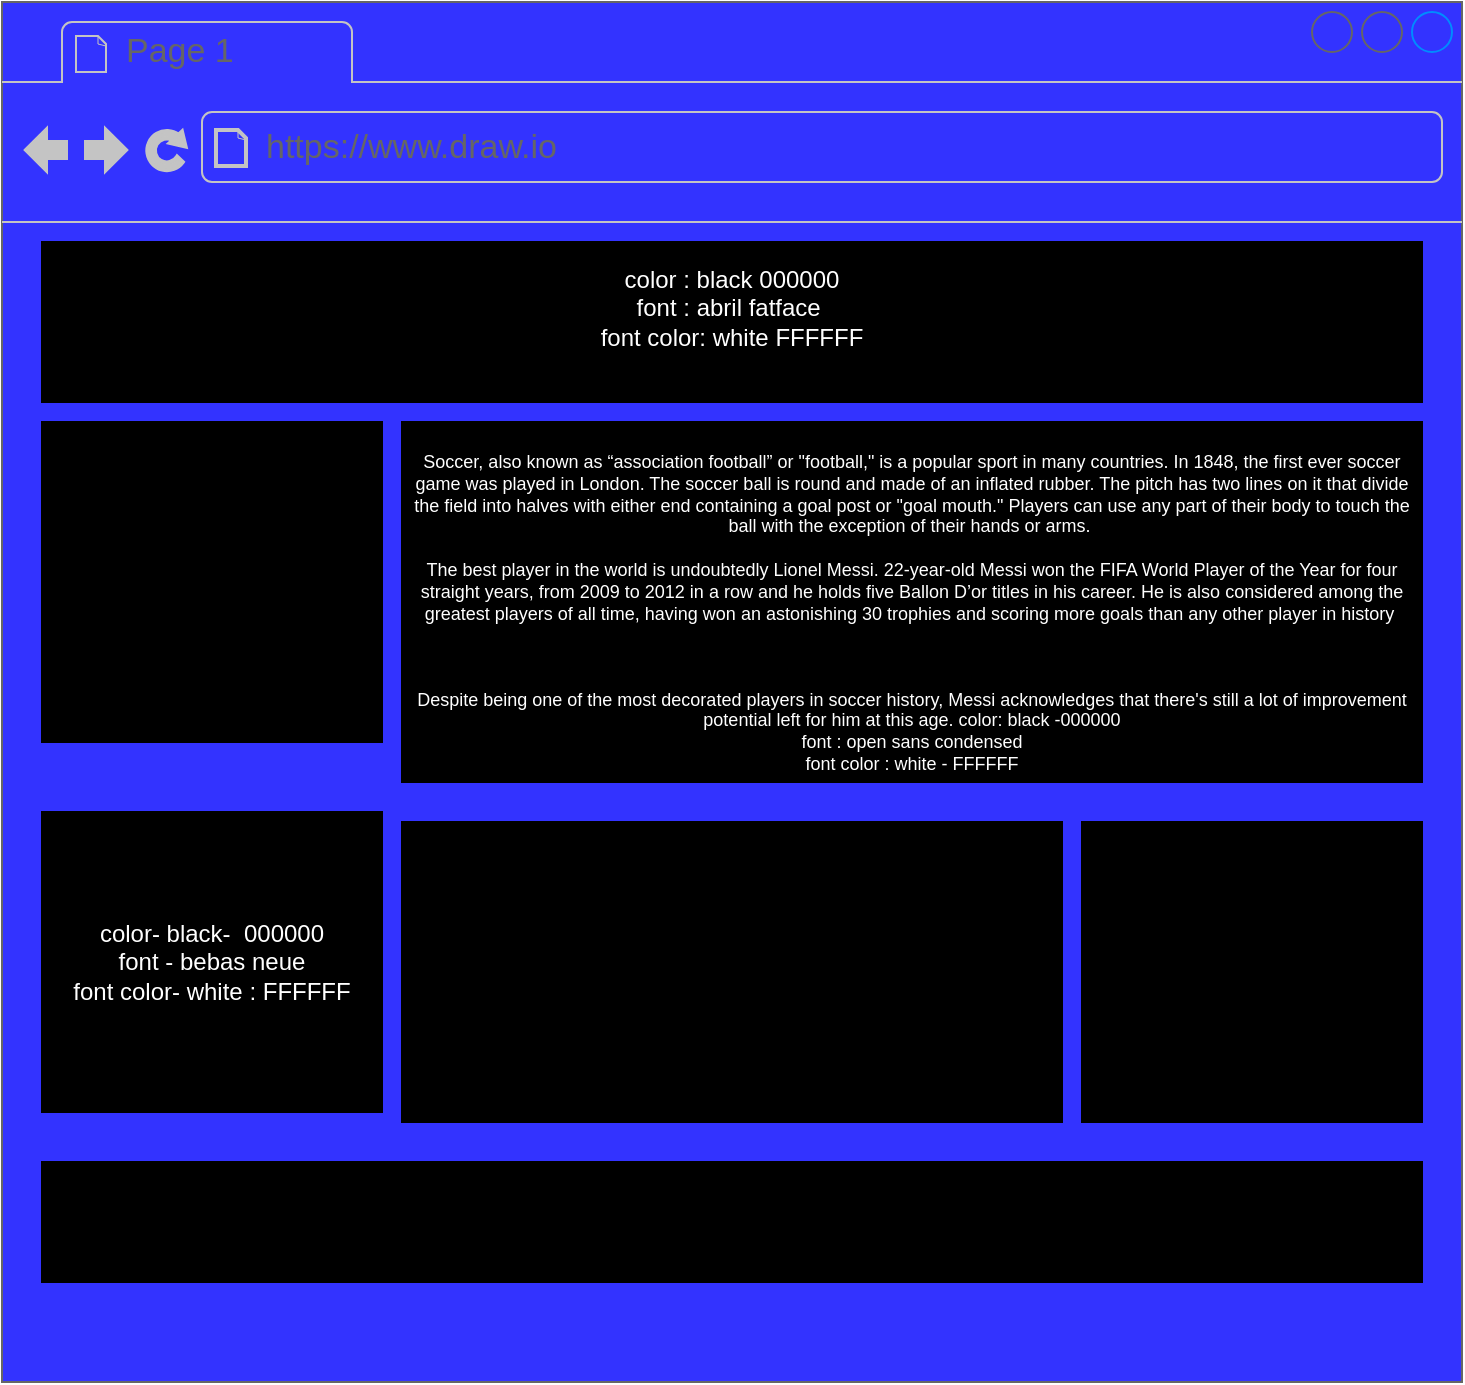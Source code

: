 <mxfile version="14.6.13" type="github">
  <diagram id="9ChLVKDSkkU8cMqm8fkP" name="Page-1">
    <mxGraphModel dx="2272" dy="794" grid="1" gridSize="10" guides="1" tooltips="1" connect="1" arrows="1" fold="1" page="1" pageScale="1" pageWidth="850" pageHeight="1100" math="0" shadow="0">
      <root>
        <mxCell id="0" />
        <mxCell id="1" parent="0" />
        <mxCell id="jGPMlaa6ZxwcfQv7aikW-13" value="f" style="strokeWidth=1;shadow=0;dashed=0;align=center;html=1;shape=mxgraph.mockup.containers.browserWindow;rSize=0;strokeColor=#666666;strokeColor2=#008cff;strokeColor3=#c4c4c4;mainText=,;recursiveResize=0;fillColor=#3333FF;fontColor=#FFFFFF;" parent="1" vertex="1">
          <mxGeometry x="-550" y="70" width="730" height="690" as="geometry" />
        </mxCell>
        <mxCell id="jGPMlaa6ZxwcfQv7aikW-14" value="Page 1" style="strokeWidth=1;shadow=0;dashed=0;align=center;html=1;shape=mxgraph.mockup.containers.anchor;fontSize=17;fontColor=#666666;align=left;" parent="jGPMlaa6ZxwcfQv7aikW-13" vertex="1">
          <mxGeometry x="60" y="12" width="110" height="26" as="geometry" />
        </mxCell>
        <mxCell id="jGPMlaa6ZxwcfQv7aikW-15" value="https://www.draw.io" style="strokeWidth=1;shadow=0;dashed=0;align=center;html=1;shape=mxgraph.mockup.containers.anchor;rSize=0;fontSize=17;fontColor=#666666;align=left;" parent="jGPMlaa6ZxwcfQv7aikW-13" vertex="1">
          <mxGeometry x="130" y="60" width="250" height="26" as="geometry" />
        </mxCell>
        <mxCell id="jGPMlaa6ZxwcfQv7aikW-16" value="&lt;font color=&quot;#ffffff&quot;&gt;color : black&amp;nbsp;000000&lt;br&gt;font : abril fatface&amp;nbsp;&lt;br&gt;font color: white FFFFFF&lt;br&gt;&amp;nbsp;&lt;br&gt;&lt;/font&gt;" style="rounded=0;whiteSpace=wrap;html=1;fillColor=#000000;" parent="jGPMlaa6ZxwcfQv7aikW-13" vertex="1">
          <mxGeometry x="20" y="120" width="690" height="80" as="geometry" />
        </mxCell>
        <mxCell id="jGPMlaa6ZxwcfQv7aikW-17" style="edgeStyle=orthogonalEdgeStyle;rounded=0;orthogonalLoop=1;jettySize=auto;html=1;exitX=0.5;exitY=1;exitDx=0;exitDy=0;" parent="jGPMlaa6ZxwcfQv7aikW-13" source="jGPMlaa6ZxwcfQv7aikW-16" edge="1">
          <mxGeometry relative="1" as="geometry">
            <mxPoint x="330" y="190" as="targetPoint" />
          </mxGeometry>
        </mxCell>
        <mxCell id="jGPMlaa6ZxwcfQv7aikW-18" style="edgeStyle=orthogonalEdgeStyle;rounded=0;orthogonalLoop=1;jettySize=auto;html=1;exitX=0.5;exitY=1;exitDx=0;exitDy=0;" parent="jGPMlaa6ZxwcfQv7aikW-13" source="jGPMlaa6ZxwcfQv7aikW-16" target="jGPMlaa6ZxwcfQv7aikW-16" edge="1">
          <mxGeometry relative="1" as="geometry" />
        </mxCell>
        <mxCell id="jGPMlaa6ZxwcfQv7aikW-22" value="&lt;font style=&quot;font-size: 9px;&quot;&gt;&lt;font color=&quot;#ffffff&quot; style=&quot;font-size: 9px;&quot;&gt;&lt;br style=&quot;font-size: 9px;&quot;&gt;&lt;div style=&quot;font-size: 9px;&quot;&gt;Soccer, also known as “association football” or &quot;football,&quot; is a popular sport in many countries. In 1848, the first ever soccer game was played in London. The soccer ball is round and made of an inflated rubber. The pitch has two lines on it that divide the field into halves with either end containing a goal post or &quot;goal mouth.&quot; Players can use any part of their body to touch the ball with the exception of their hands or arms.&amp;nbsp;&lt;/div&gt;&lt;div style=&quot;font-size: 9px;&quot;&gt;&lt;br style=&quot;font-size: 9px;&quot;&gt;&lt;/div&gt;&lt;div style=&quot;font-size: 9px;&quot;&gt;The best player in the world is undoubtedly Lionel Messi. 22-year-old Messi won the FIFA World Player of the Year for four straight years, from 2009 to 2012 in a row and he holds five Ballon D’or titles in his career. He is also considered among the greatest players of all time, having won an astonishing 30 trophies and scoring more goals than any other player in history&amp;nbsp;&lt;/div&gt;&lt;div style=&quot;font-size: 9px;&quot;&gt;&lt;br style=&quot;font-size: 9px;&quot;&gt;&lt;/div&gt;&lt;div style=&quot;font-size: 9px;&quot;&gt;&amp;nbsp;&lt;/div&gt;&lt;div style=&quot;font-size: 9px;&quot;&gt;&lt;br style=&quot;font-size: 9px;&quot;&gt;&lt;/div&gt;&lt;/font&gt;&lt;font color=&quot;#ffffff&quot; style=&quot;font-size: 9px;&quot;&gt;Despite being one of the most decorated players in soccer history, Messi acknowledges that there&#39;s still a lot of improvement potential left for him at this age.&amp;nbsp;&lt;/font&gt;&lt;/font&gt;&lt;font color=&quot;#ffffff&quot; style=&quot;font-size: 9px;&quot;&gt;&lt;font style=&quot;font-size: 9px;&quot;&gt;color: black -000000&lt;br style=&quot;font-size: 9px;&quot;&gt;font : open sans condensed&lt;br style=&quot;font-size: 9px;&quot;&gt;font color : white - FFFFFF&lt;/font&gt;&lt;br style=&quot;font-size: 9px;&quot;&gt;&lt;/font&gt;" style="rounded=0;whiteSpace=wrap;html=1;fillColor=#000000;fontSize=9;" parent="jGPMlaa6ZxwcfQv7aikW-13" vertex="1">
          <mxGeometry x="200" y="210" width="510" height="180" as="geometry" />
        </mxCell>
        <mxCell id="jGPMlaa6ZxwcfQv7aikW-24" value="" style="rounded=0;whiteSpace=wrap;html=1;fillColor=#000000;" parent="jGPMlaa6ZxwcfQv7aikW-13" vertex="1">
          <mxGeometry x="200" y="410" width="330" height="150" as="geometry" />
        </mxCell>
        <mxCell id="jGPMlaa6ZxwcfQv7aikW-26" value="&lt;font color=&quot;#ffffff&quot;&gt;color- black-&amp;nbsp;&lt;/font&gt;&lt;span style=&quot;color: rgb(255 , 255 , 255)&quot;&gt;&amp;nbsp;000000&lt;/span&gt;&lt;font color=&quot;#ffffff&quot;&gt;&lt;br&gt;font - bebas neue&lt;br&gt;font color- white : FFFFFF&lt;br&gt;&lt;/font&gt;" style="rounded=0;whiteSpace=wrap;html=1;fillColor=#000000;" parent="jGPMlaa6ZxwcfQv7aikW-13" vertex="1">
          <mxGeometry x="20" y="405" width="170" height="150" as="geometry" />
        </mxCell>
        <mxCell id="jGPMlaa6ZxwcfQv7aikW-27" value="" style="rounded=0;whiteSpace=wrap;html=1;fillColor=#000000;" parent="jGPMlaa6ZxwcfQv7aikW-13" vertex="1">
          <mxGeometry x="540" y="410" width="170" height="150" as="geometry" />
        </mxCell>
        <mxCell id="jGPMlaa6ZxwcfQv7aikW-28" value="" style="rounded=0;whiteSpace=wrap;html=1;fillColor=#000000;" parent="jGPMlaa6ZxwcfQv7aikW-13" vertex="1">
          <mxGeometry x="20" y="580" width="690" height="60" as="geometry" />
        </mxCell>
        <mxCell id="jGPMlaa6ZxwcfQv7aikW-30" value="" style="rounded=0;whiteSpace=wrap;html=1;fillColor=#000000;" parent="jGPMlaa6ZxwcfQv7aikW-13" vertex="1">
          <mxGeometry x="20" y="210" width="170" height="160" as="geometry" />
        </mxCell>
      </root>
    </mxGraphModel>
  </diagram>
</mxfile>
